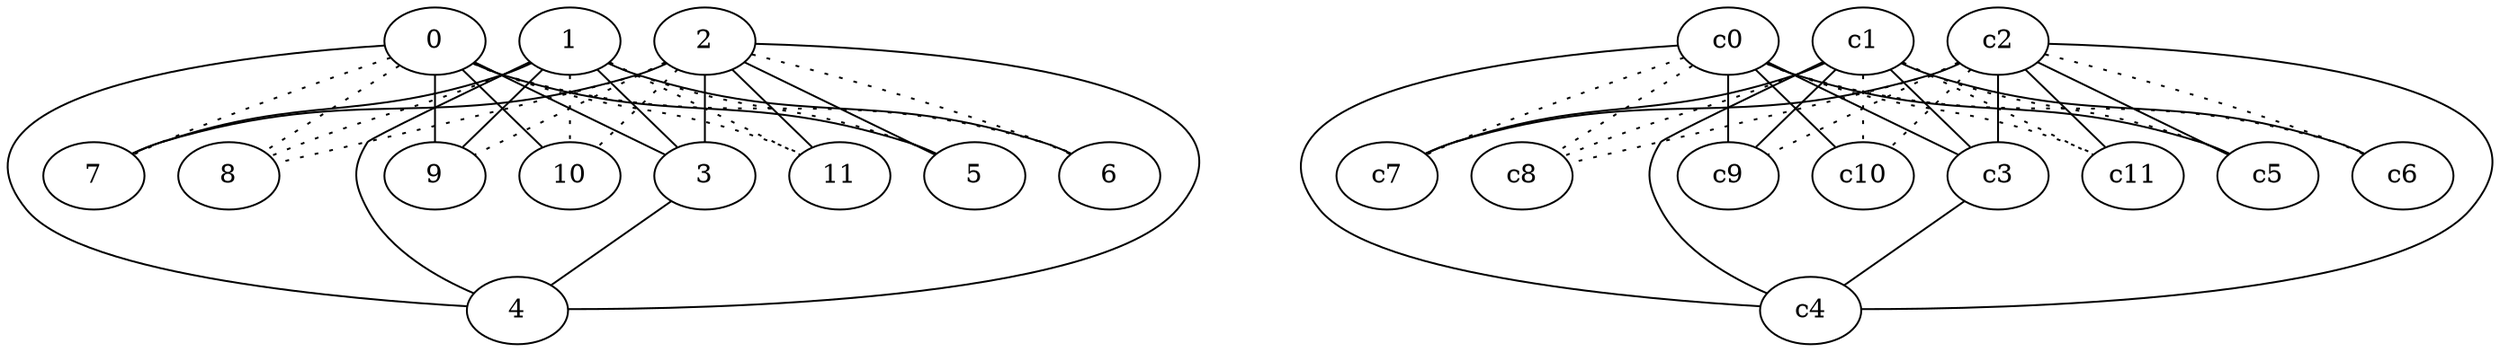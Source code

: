 graph {
a0[label=0];
a1[label=1];
a2[label=2];
a3[label=3];
a4[label=4];
a5[label=5];
a6[label=6];
a7[label=7];
a8[label=8];
a9[label=9];
a10[label=10];
a11[label=11];
a0 -- a3;
a0 -- a4;
a0 -- a5;
a0 -- a6 [style=dotted];
a0 -- a7 [style=dotted];
a0 -- a8 [style=dotted];
a0 -- a9;
a0 -- a10;
a0 -- a11 [style=dotted];
a1 -- a3;
a1 -- a4;
a1 -- a5 [style=dotted];
a1 -- a6;
a1 -- a7;
a1 -- a8 [style=dotted];
a1 -- a9;
a1 -- a10 [style=dotted];
a1 -- a11 [style=dotted];
a2 -- a3;
a2 -- a4;
a2 -- a5;
a2 -- a6 [style=dotted];
a2 -- a7;
a2 -- a8 [style=dotted];
a2 -- a9 [style=dotted];
a2 -- a10 [style=dotted];
a2 -- a11;
a3 -- a4;
c0 -- c3;
c0 -- c4;
c0 -- c5;
c0 -- c6 [style=dotted];
c0 -- c7 [style=dotted];
c0 -- c8 [style=dotted];
c0 -- c9;
c0 -- c10;
c0 -- c11 [style=dotted];
c1 -- c3;
c1 -- c4;
c1 -- c5 [style=dotted];
c1 -- c6;
c1 -- c7;
c1 -- c8 [style=dotted];
c1 -- c9;
c1 -- c10 [style=dotted];
c1 -- c11 [style=dotted];
c2 -- c3;
c2 -- c4;
c2 -- c5;
c2 -- c6 [style=dotted];
c2 -- c7;
c2 -- c8 [style=dotted];
c2 -- c9 [style=dotted];
c2 -- c10 [style=dotted];
c2 -- c11;
c3 -- c4;
}
